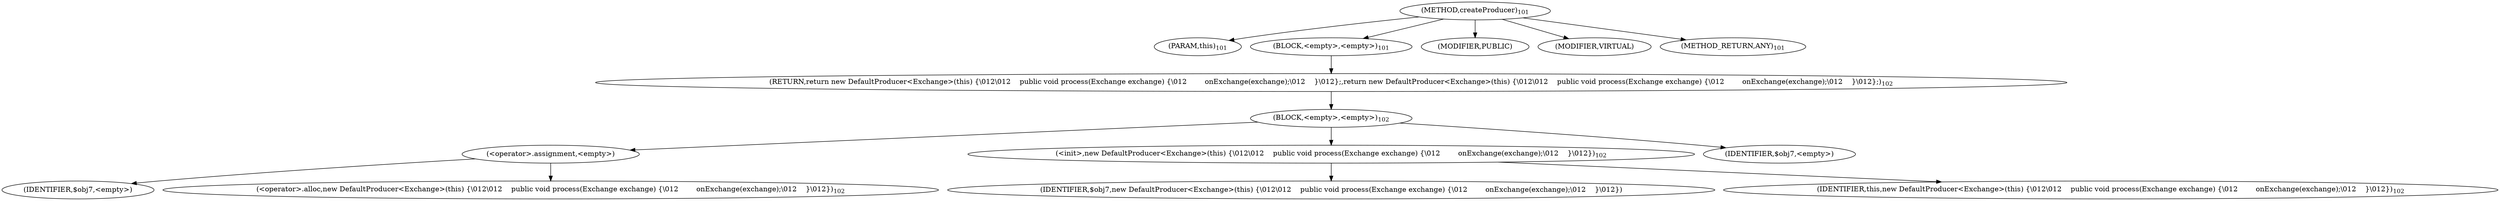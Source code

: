 digraph "createProducer" {  
"365" [label = <(METHOD,createProducer)<SUB>101</SUB>> ]
"8" [label = <(PARAM,this)<SUB>101</SUB>> ]
"366" [label = <(BLOCK,&lt;empty&gt;,&lt;empty&gt;)<SUB>101</SUB>> ]
"367" [label = <(RETURN,return new DefaultProducer&lt;Exchange&gt;(this) {\012\012    public void process(Exchange exchange) {\012        onExchange(exchange);\012    }\012};,return new DefaultProducer&lt;Exchange&gt;(this) {\012\012    public void process(Exchange exchange) {\012        onExchange(exchange);\012    }\012};)<SUB>102</SUB>> ]
"368" [label = <(BLOCK,&lt;empty&gt;,&lt;empty&gt;)<SUB>102</SUB>> ]
"369" [label = <(&lt;operator&gt;.assignment,&lt;empty&gt;)> ]
"370" [label = <(IDENTIFIER,$obj7,&lt;empty&gt;)> ]
"371" [label = <(&lt;operator&gt;.alloc,new DefaultProducer&lt;Exchange&gt;(this) {\012\012    public void process(Exchange exchange) {\012        onExchange(exchange);\012    }\012})<SUB>102</SUB>> ]
"372" [label = <(&lt;init&gt;,new DefaultProducer&lt;Exchange&gt;(this) {\012\012    public void process(Exchange exchange) {\012        onExchange(exchange);\012    }\012})<SUB>102</SUB>> ]
"373" [label = <(IDENTIFIER,$obj7,new DefaultProducer&lt;Exchange&gt;(this) {\012\012    public void process(Exchange exchange) {\012        onExchange(exchange);\012    }\012})> ]
"7" [label = <(IDENTIFIER,this,new DefaultProducer&lt;Exchange&gt;(this) {\012\012    public void process(Exchange exchange) {\012        onExchange(exchange);\012    }\012})<SUB>102</SUB>> ]
"374" [label = <(IDENTIFIER,$obj7,&lt;empty&gt;)> ]
"375" [label = <(MODIFIER,PUBLIC)> ]
"376" [label = <(MODIFIER,VIRTUAL)> ]
"377" [label = <(METHOD_RETURN,ANY)<SUB>101</SUB>> ]
  "365" -> "8" 
  "365" -> "366" 
  "365" -> "375" 
  "365" -> "376" 
  "365" -> "377" 
  "366" -> "367" 
  "367" -> "368" 
  "368" -> "369" 
  "368" -> "372" 
  "368" -> "374" 
  "369" -> "370" 
  "369" -> "371" 
  "372" -> "373" 
  "372" -> "7" 
}
